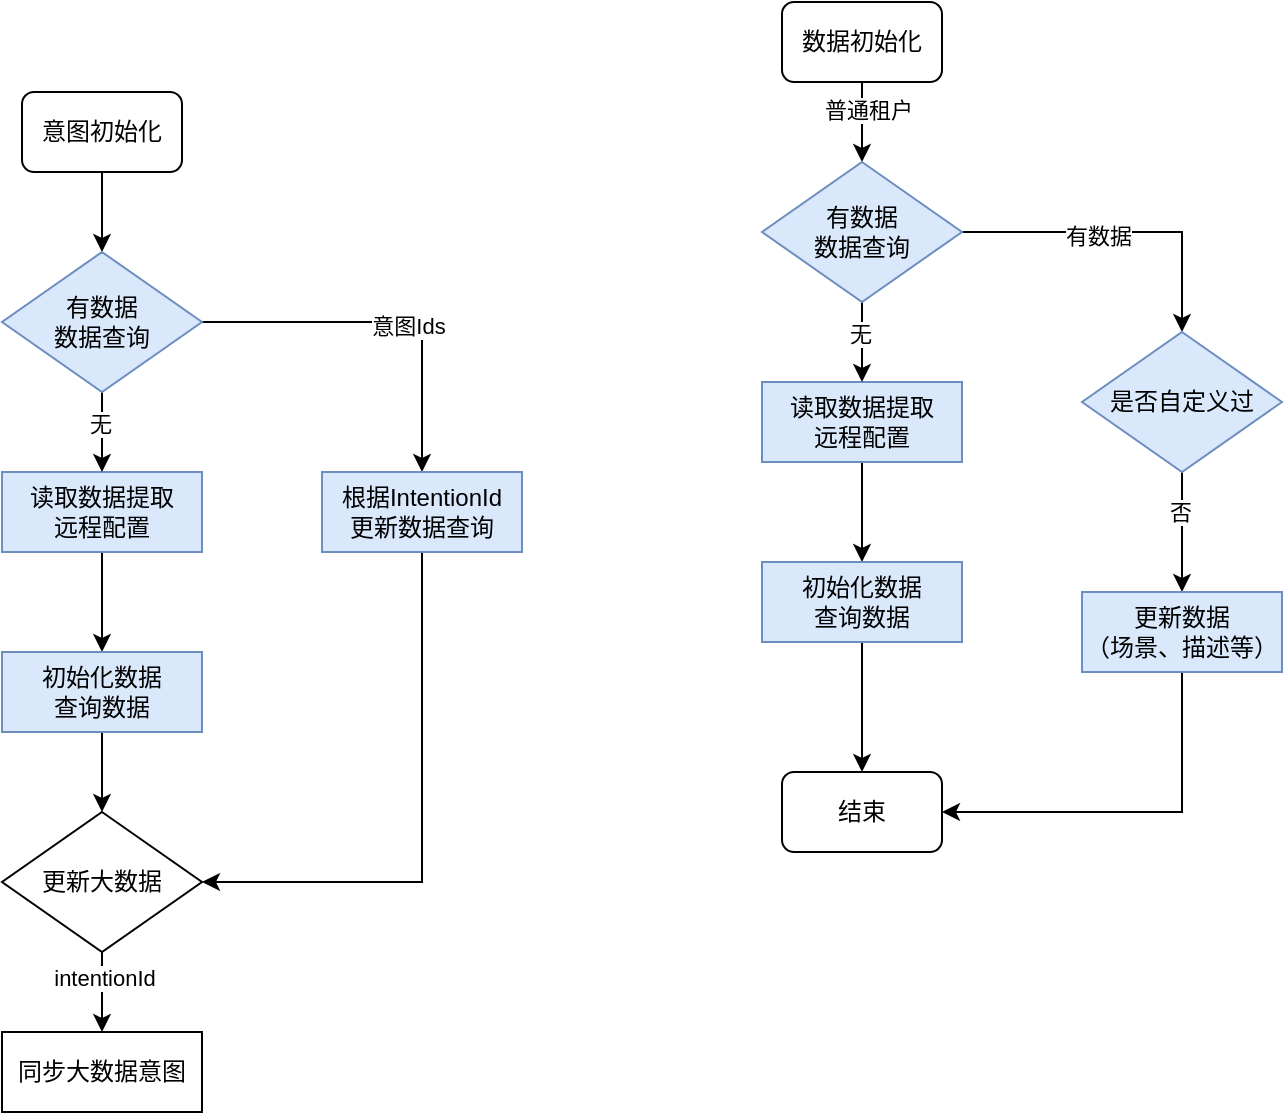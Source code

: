 <mxfile version="26.1.1">
  <diagram name="第 1 页" id="khj0ExnAROt8HjdtzvsL">
    <mxGraphModel dx="1050" dy="564" grid="1" gridSize="10" guides="1" tooltips="1" connect="1" arrows="1" fold="1" page="1" pageScale="1" pageWidth="300000" pageHeight="30000" math="0" shadow="0">
      <root>
        <mxCell id="0" />
        <mxCell id="1" parent="0" />
        <mxCell id="_sgM57rGi1fTjA8EeQqz-8" value="" style="edgeStyle=orthogonalEdgeStyle;rounded=0;orthogonalLoop=1;jettySize=auto;html=1;" parent="1" source="_sgM57rGi1fTjA8EeQqz-1" target="_sgM57rGi1fTjA8EeQqz-3" edge="1">
          <mxGeometry relative="1" as="geometry" />
        </mxCell>
        <mxCell id="_sgM57rGi1fTjA8EeQqz-1" value="意图初始化" style="rounded=1;whiteSpace=wrap;html=1;" parent="1" vertex="1">
          <mxGeometry x="130" y="60" width="80" height="40" as="geometry" />
        </mxCell>
        <mxCell id="_sgM57rGi1fTjA8EeQqz-7" value="" style="edgeStyle=orthogonalEdgeStyle;rounded=0;orthogonalLoop=1;jettySize=auto;html=1;" parent="1" source="_sgM57rGi1fTjA8EeQqz-2" target="_sgM57rGi1fTjA8EeQqz-6" edge="1">
          <mxGeometry relative="1" as="geometry" />
        </mxCell>
        <mxCell id="_sgM57rGi1fTjA8EeQqz-2" value="读取数据提取&lt;div&gt;远程配置&lt;/div&gt;" style="rounded=0;whiteSpace=wrap;html=1;fillColor=#dae8fc;strokeColor=#6c8ebf;" parent="1" vertex="1">
          <mxGeometry x="120" y="250" width="100" height="40" as="geometry" />
        </mxCell>
        <mxCell id="_sgM57rGi1fTjA8EeQqz-4" value="" style="edgeStyle=orthogonalEdgeStyle;rounded=0;orthogonalLoop=1;jettySize=auto;html=1;" parent="1" source="_sgM57rGi1fTjA8EeQqz-3" target="_sgM57rGi1fTjA8EeQqz-2" edge="1">
          <mxGeometry relative="1" as="geometry" />
        </mxCell>
        <mxCell id="_sgM57rGi1fTjA8EeQqz-5" value="无" style="edgeLabel;html=1;align=center;verticalAlign=middle;resizable=0;points=[];" parent="_sgM57rGi1fTjA8EeQqz-4" vertex="1" connectable="0">
          <mxGeometry x="-0.208" y="-1" relative="1" as="geometry">
            <mxPoint as="offset" />
          </mxGeometry>
        </mxCell>
        <mxCell id="_sgM57rGi1fTjA8EeQqz-10" style="edgeStyle=orthogonalEdgeStyle;rounded=0;orthogonalLoop=1;jettySize=auto;html=1;entryX=0.5;entryY=0;entryDx=0;entryDy=0;" parent="1" source="_sgM57rGi1fTjA8EeQqz-3" target="_sgM57rGi1fTjA8EeQqz-9" edge="1">
          <mxGeometry relative="1" as="geometry" />
        </mxCell>
        <mxCell id="_sgM57rGi1fTjA8EeQqz-11" value="意图Ids" style="edgeLabel;html=1;align=center;verticalAlign=middle;resizable=0;points=[];" parent="_sgM57rGi1fTjA8EeQqz-10" vertex="1" connectable="0">
          <mxGeometry x="0.106" y="-2" relative="1" as="geometry">
            <mxPoint as="offset" />
          </mxGeometry>
        </mxCell>
        <mxCell id="_sgM57rGi1fTjA8EeQqz-3" value="有数据&lt;div&gt;数据查询&lt;/div&gt;" style="rhombus;whiteSpace=wrap;html=1;fillColor=#dae8fc;strokeColor=#6c8ebf;" parent="1" vertex="1">
          <mxGeometry x="120" y="140" width="100" height="70" as="geometry" />
        </mxCell>
        <mxCell id="_sgM57rGi1fTjA8EeQqz-19" value="" style="edgeStyle=orthogonalEdgeStyle;rounded=0;orthogonalLoop=1;jettySize=auto;html=1;" parent="1" source="_sgM57rGi1fTjA8EeQqz-6" target="_sgM57rGi1fTjA8EeQqz-12" edge="1">
          <mxGeometry relative="1" as="geometry" />
        </mxCell>
        <mxCell id="_sgM57rGi1fTjA8EeQqz-6" value="初始化数据&lt;div&gt;查询数据&lt;/div&gt;" style="rounded=0;whiteSpace=wrap;html=1;fillColor=#dae8fc;strokeColor=#6c8ebf;" parent="1" vertex="1">
          <mxGeometry x="120" y="340" width="100" height="40" as="geometry" />
        </mxCell>
        <mxCell id="_sgM57rGi1fTjA8EeQqz-20" style="edgeStyle=orthogonalEdgeStyle;rounded=0;orthogonalLoop=1;jettySize=auto;html=1;entryX=1;entryY=0.5;entryDx=0;entryDy=0;" parent="1" source="_sgM57rGi1fTjA8EeQqz-9" target="_sgM57rGi1fTjA8EeQqz-12" edge="1">
          <mxGeometry relative="1" as="geometry">
            <Array as="points">
              <mxPoint x="330" y="455" />
            </Array>
          </mxGeometry>
        </mxCell>
        <mxCell id="_sgM57rGi1fTjA8EeQqz-9" value="根据IntentionId&lt;div&gt;更新数据查询&lt;/div&gt;" style="rounded=0;whiteSpace=wrap;html=1;fillColor=#dae8fc;strokeColor=#6c8ebf;" parent="1" vertex="1">
          <mxGeometry x="280" y="250" width="100" height="40" as="geometry" />
        </mxCell>
        <mxCell id="_sgM57rGi1fTjA8EeQqz-17" value="" style="edgeStyle=orthogonalEdgeStyle;rounded=0;orthogonalLoop=1;jettySize=auto;html=1;" parent="1" source="_sgM57rGi1fTjA8EeQqz-12" target="_sgM57rGi1fTjA8EeQqz-16" edge="1">
          <mxGeometry relative="1" as="geometry" />
        </mxCell>
        <mxCell id="_sgM57rGi1fTjA8EeQqz-18" value="intentionId" style="edgeLabel;html=1;align=center;verticalAlign=middle;resizable=0;points=[];" parent="_sgM57rGi1fTjA8EeQqz-17" vertex="1" connectable="0">
          <mxGeometry x="-0.373" y="1" relative="1" as="geometry">
            <mxPoint as="offset" />
          </mxGeometry>
        </mxCell>
        <mxCell id="_sgM57rGi1fTjA8EeQqz-12" value="更新大数据" style="rhombus;whiteSpace=wrap;html=1;" parent="1" vertex="1">
          <mxGeometry x="120" y="420" width="100" height="70" as="geometry" />
        </mxCell>
        <mxCell id="_sgM57rGi1fTjA8EeQqz-16" value="同步大数据意图" style="rounded=0;whiteSpace=wrap;html=1;" parent="1" vertex="1">
          <mxGeometry x="120" y="530" width="100" height="40" as="geometry" />
        </mxCell>
        <mxCell id="iujmZ4T-PtmkWkOklFfe-1" value="" style="edgeStyle=orthogonalEdgeStyle;rounded=0;orthogonalLoop=1;jettySize=auto;html=1;" edge="1" parent="1" source="iujmZ4T-PtmkWkOklFfe-2" target="iujmZ4T-PtmkWkOklFfe-9">
          <mxGeometry relative="1" as="geometry" />
        </mxCell>
        <mxCell id="iujmZ4T-PtmkWkOklFfe-18" value="普通租户" style="edgeLabel;html=1;align=center;verticalAlign=middle;resizable=0;points=[];" vertex="1" connectable="0" parent="iujmZ4T-PtmkWkOklFfe-1">
          <mxGeometry x="-0.3" y="3" relative="1" as="geometry">
            <mxPoint as="offset" />
          </mxGeometry>
        </mxCell>
        <mxCell id="iujmZ4T-PtmkWkOklFfe-2" value="数据初始化" style="rounded=1;whiteSpace=wrap;html=1;" vertex="1" parent="1">
          <mxGeometry x="510" y="15" width="80" height="40" as="geometry" />
        </mxCell>
        <mxCell id="iujmZ4T-PtmkWkOklFfe-3" value="" style="edgeStyle=orthogonalEdgeStyle;rounded=0;orthogonalLoop=1;jettySize=auto;html=1;" edge="1" parent="1" source="iujmZ4T-PtmkWkOklFfe-4" target="iujmZ4T-PtmkWkOklFfe-11">
          <mxGeometry relative="1" as="geometry" />
        </mxCell>
        <mxCell id="iujmZ4T-PtmkWkOklFfe-4" value="读取数据提取&lt;div&gt;远程配置&lt;/div&gt;" style="rounded=0;whiteSpace=wrap;html=1;fillColor=#dae8fc;strokeColor=#6c8ebf;" vertex="1" parent="1">
          <mxGeometry x="500" y="205" width="100" height="40" as="geometry" />
        </mxCell>
        <mxCell id="iujmZ4T-PtmkWkOklFfe-5" value="" style="edgeStyle=orthogonalEdgeStyle;rounded=0;orthogonalLoop=1;jettySize=auto;html=1;" edge="1" parent="1" source="iujmZ4T-PtmkWkOklFfe-9" target="iujmZ4T-PtmkWkOklFfe-4">
          <mxGeometry relative="1" as="geometry" />
        </mxCell>
        <mxCell id="iujmZ4T-PtmkWkOklFfe-6" value="无" style="edgeLabel;html=1;align=center;verticalAlign=middle;resizable=0;points=[];" vertex="1" connectable="0" parent="iujmZ4T-PtmkWkOklFfe-5">
          <mxGeometry x="-0.208" y="-1" relative="1" as="geometry">
            <mxPoint as="offset" />
          </mxGeometry>
        </mxCell>
        <mxCell id="iujmZ4T-PtmkWkOklFfe-27" style="edgeStyle=orthogonalEdgeStyle;rounded=0;orthogonalLoop=1;jettySize=auto;html=1;" edge="1" parent="1" source="iujmZ4T-PtmkWkOklFfe-9" target="iujmZ4T-PtmkWkOklFfe-19">
          <mxGeometry relative="1" as="geometry" />
        </mxCell>
        <mxCell id="iujmZ4T-PtmkWkOklFfe-28" value="有数据" style="edgeLabel;html=1;align=center;verticalAlign=middle;resizable=0;points=[];" vertex="1" connectable="0" parent="iujmZ4T-PtmkWkOklFfe-27">
          <mxGeometry x="-0.152" y="-2" relative="1" as="geometry">
            <mxPoint as="offset" />
          </mxGeometry>
        </mxCell>
        <mxCell id="iujmZ4T-PtmkWkOklFfe-9" value="有数据&lt;div&gt;数据查询&lt;/div&gt;" style="rhombus;whiteSpace=wrap;html=1;fillColor=#dae8fc;strokeColor=#6c8ebf;" vertex="1" parent="1">
          <mxGeometry x="500" y="95" width="100" height="70" as="geometry" />
        </mxCell>
        <mxCell id="iujmZ4T-PtmkWkOklFfe-25" value="" style="edgeStyle=orthogonalEdgeStyle;rounded=0;orthogonalLoop=1;jettySize=auto;html=1;" edge="1" parent="1" source="iujmZ4T-PtmkWkOklFfe-11" target="iujmZ4T-PtmkWkOklFfe-24">
          <mxGeometry relative="1" as="geometry" />
        </mxCell>
        <mxCell id="iujmZ4T-PtmkWkOklFfe-11" value="初始化数据&lt;div&gt;查询数据&lt;/div&gt;" style="rounded=0;whiteSpace=wrap;html=1;fillColor=#dae8fc;strokeColor=#6c8ebf;" vertex="1" parent="1">
          <mxGeometry x="500" y="295" width="100" height="40" as="geometry" />
        </mxCell>
        <mxCell id="iujmZ4T-PtmkWkOklFfe-14" value="" style="edgeStyle=orthogonalEdgeStyle;rounded=0;orthogonalLoop=1;jettySize=auto;html=1;" edge="1" parent="1" target="iujmZ4T-PtmkWkOklFfe-17">
          <mxGeometry relative="1" as="geometry">
            <mxPoint x="550" y="445" as="sourcePoint" />
          </mxGeometry>
        </mxCell>
        <mxCell id="iujmZ4T-PtmkWkOklFfe-15" value="intentionId" style="edgeLabel;html=1;align=center;verticalAlign=middle;resizable=0;points=[];" vertex="1" connectable="0" parent="iujmZ4T-PtmkWkOklFfe-14">
          <mxGeometry x="-0.373" y="1" relative="1" as="geometry">
            <mxPoint as="offset" />
          </mxGeometry>
        </mxCell>
        <mxCell id="iujmZ4T-PtmkWkOklFfe-21" value="" style="edgeStyle=orthogonalEdgeStyle;rounded=0;orthogonalLoop=1;jettySize=auto;html=1;" edge="1" parent="1" source="iujmZ4T-PtmkWkOklFfe-19" target="iujmZ4T-PtmkWkOklFfe-20">
          <mxGeometry relative="1" as="geometry" />
        </mxCell>
        <mxCell id="iujmZ4T-PtmkWkOklFfe-22" value="否" style="edgeLabel;html=1;align=center;verticalAlign=middle;resizable=0;points=[];" vertex="1" connectable="0" parent="iujmZ4T-PtmkWkOklFfe-21">
          <mxGeometry x="-0.333" y="-1" relative="1" as="geometry">
            <mxPoint as="offset" />
          </mxGeometry>
        </mxCell>
        <mxCell id="iujmZ4T-PtmkWkOklFfe-19" value="是否自定义过" style="rhombus;whiteSpace=wrap;html=1;fillColor=#dae8fc;strokeColor=#6c8ebf;" vertex="1" parent="1">
          <mxGeometry x="660" y="180" width="100" height="70" as="geometry" />
        </mxCell>
        <mxCell id="iujmZ4T-PtmkWkOklFfe-26" style="edgeStyle=orthogonalEdgeStyle;rounded=0;orthogonalLoop=1;jettySize=auto;html=1;entryX=1;entryY=0.5;entryDx=0;entryDy=0;" edge="1" parent="1" source="iujmZ4T-PtmkWkOklFfe-20" target="iujmZ4T-PtmkWkOklFfe-24">
          <mxGeometry relative="1" as="geometry">
            <Array as="points">
              <mxPoint x="710" y="420" />
            </Array>
          </mxGeometry>
        </mxCell>
        <mxCell id="iujmZ4T-PtmkWkOklFfe-20" value="更新数据&lt;div&gt;（场景、描述等）&lt;/div&gt;" style="rounded=0;whiteSpace=wrap;html=1;fillColor=#dae8fc;strokeColor=#6c8ebf;" vertex="1" parent="1">
          <mxGeometry x="660" y="310" width="100" height="40" as="geometry" />
        </mxCell>
        <mxCell id="iujmZ4T-PtmkWkOklFfe-24" value="结束" style="rounded=1;whiteSpace=wrap;html=1;" vertex="1" parent="1">
          <mxGeometry x="510" y="400" width="80" height="40" as="geometry" />
        </mxCell>
      </root>
    </mxGraphModel>
  </diagram>
</mxfile>
